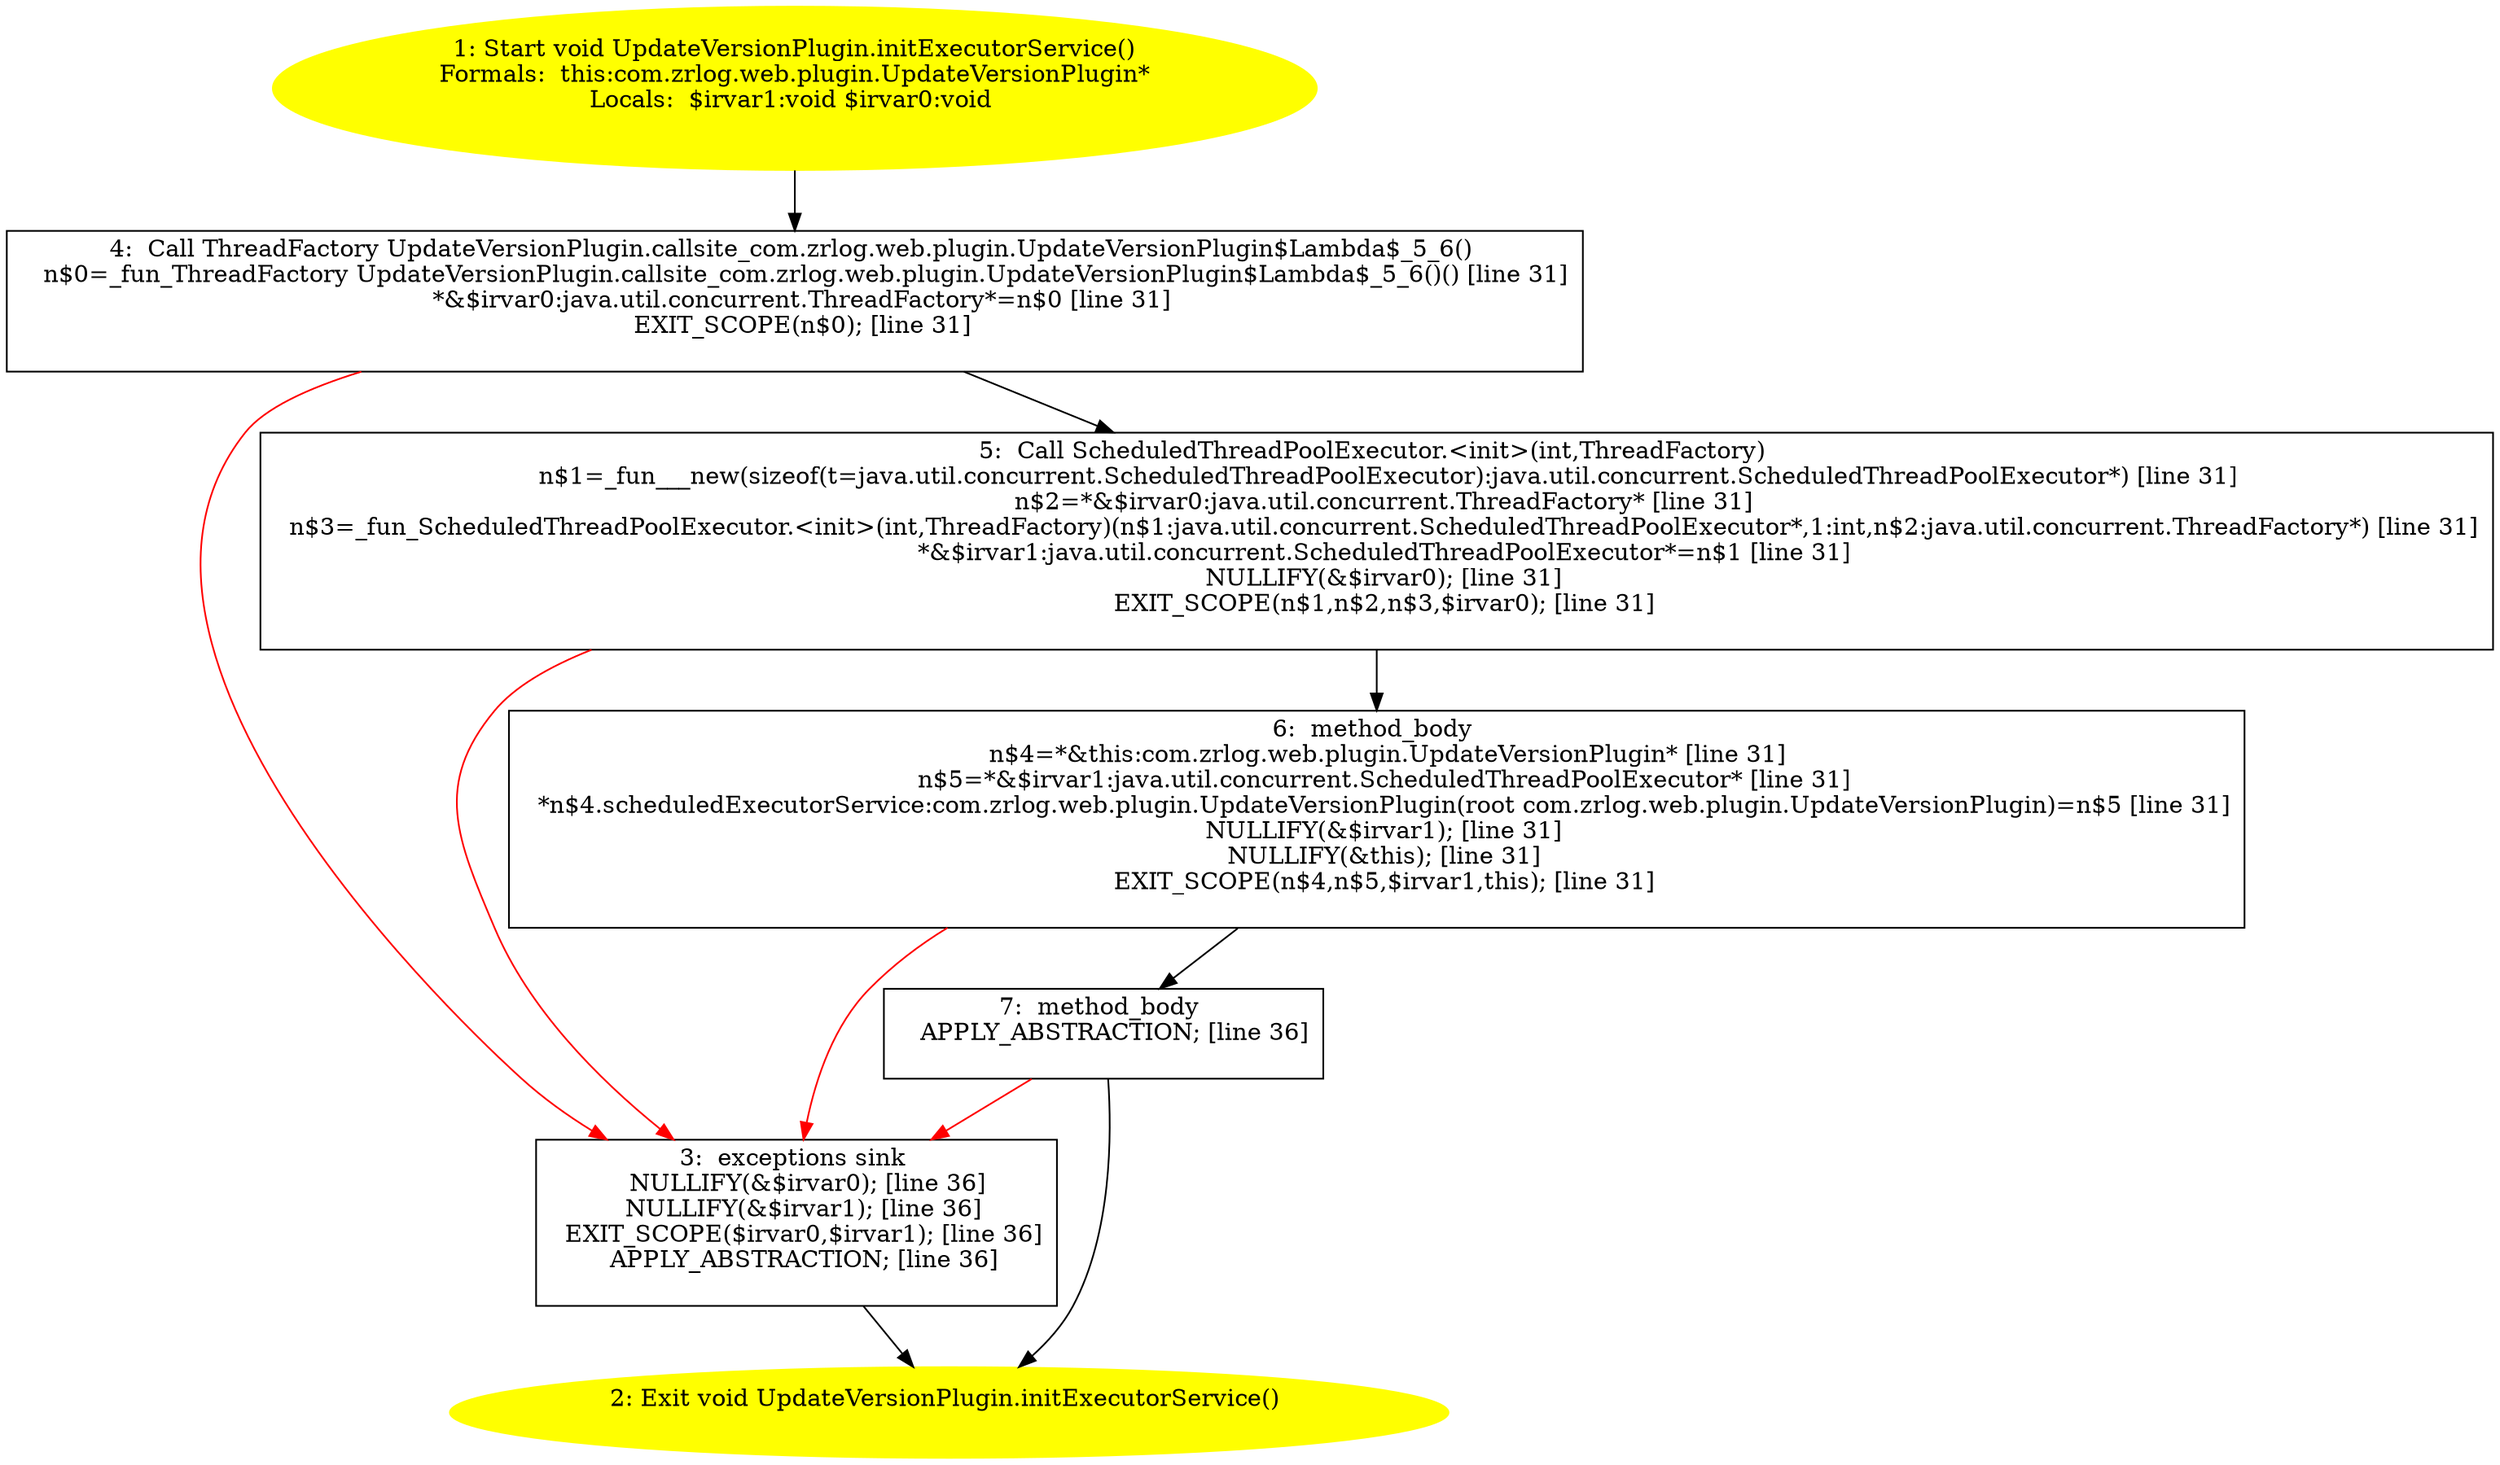 /* @generated */
digraph cfg {
"com.zrlog.web.plugin.UpdateVersionPlugin.initExecutorService():void.510b7229e1073035e1b432e3bf3fca51_1" [label="1: Start void UpdateVersionPlugin.initExecutorService()\nFormals:  this:com.zrlog.web.plugin.UpdateVersionPlugin*\nLocals:  $irvar1:void $irvar0:void \n  " color=yellow style=filled]
	

	 "com.zrlog.web.plugin.UpdateVersionPlugin.initExecutorService():void.510b7229e1073035e1b432e3bf3fca51_1" -> "com.zrlog.web.plugin.UpdateVersionPlugin.initExecutorService():void.510b7229e1073035e1b432e3bf3fca51_4" ;
"com.zrlog.web.plugin.UpdateVersionPlugin.initExecutorService():void.510b7229e1073035e1b432e3bf3fca51_2" [label="2: Exit void UpdateVersionPlugin.initExecutorService() \n  " color=yellow style=filled]
	

"com.zrlog.web.plugin.UpdateVersionPlugin.initExecutorService():void.510b7229e1073035e1b432e3bf3fca51_3" [label="3:  exceptions sink \n   NULLIFY(&$irvar0); [line 36]\n  NULLIFY(&$irvar1); [line 36]\n  EXIT_SCOPE($irvar0,$irvar1); [line 36]\n  APPLY_ABSTRACTION; [line 36]\n " shape="box"]
	

	 "com.zrlog.web.plugin.UpdateVersionPlugin.initExecutorService():void.510b7229e1073035e1b432e3bf3fca51_3" -> "com.zrlog.web.plugin.UpdateVersionPlugin.initExecutorService():void.510b7229e1073035e1b432e3bf3fca51_2" ;
"com.zrlog.web.plugin.UpdateVersionPlugin.initExecutorService():void.510b7229e1073035e1b432e3bf3fca51_4" [label="4:  Call ThreadFactory UpdateVersionPlugin.callsite_com.zrlog.web.plugin.UpdateVersionPlugin$Lambda$_5_6() \n   n$0=_fun_ThreadFactory UpdateVersionPlugin.callsite_com.zrlog.web.plugin.UpdateVersionPlugin$Lambda$_5_6()() [line 31]\n  *&$irvar0:java.util.concurrent.ThreadFactory*=n$0 [line 31]\n  EXIT_SCOPE(n$0); [line 31]\n " shape="box"]
	

	 "com.zrlog.web.plugin.UpdateVersionPlugin.initExecutorService():void.510b7229e1073035e1b432e3bf3fca51_4" -> "com.zrlog.web.plugin.UpdateVersionPlugin.initExecutorService():void.510b7229e1073035e1b432e3bf3fca51_5" ;
	 "com.zrlog.web.plugin.UpdateVersionPlugin.initExecutorService():void.510b7229e1073035e1b432e3bf3fca51_4" -> "com.zrlog.web.plugin.UpdateVersionPlugin.initExecutorService():void.510b7229e1073035e1b432e3bf3fca51_3" [color="red" ];
"com.zrlog.web.plugin.UpdateVersionPlugin.initExecutorService():void.510b7229e1073035e1b432e3bf3fca51_5" [label="5:  Call ScheduledThreadPoolExecutor.<init>(int,ThreadFactory) \n   n$1=_fun___new(sizeof(t=java.util.concurrent.ScheduledThreadPoolExecutor):java.util.concurrent.ScheduledThreadPoolExecutor*) [line 31]\n  n$2=*&$irvar0:java.util.concurrent.ThreadFactory* [line 31]\n  n$3=_fun_ScheduledThreadPoolExecutor.<init>(int,ThreadFactory)(n$1:java.util.concurrent.ScheduledThreadPoolExecutor*,1:int,n$2:java.util.concurrent.ThreadFactory*) [line 31]\n  *&$irvar1:java.util.concurrent.ScheduledThreadPoolExecutor*=n$1 [line 31]\n  NULLIFY(&$irvar0); [line 31]\n  EXIT_SCOPE(n$1,n$2,n$3,$irvar0); [line 31]\n " shape="box"]
	

	 "com.zrlog.web.plugin.UpdateVersionPlugin.initExecutorService():void.510b7229e1073035e1b432e3bf3fca51_5" -> "com.zrlog.web.plugin.UpdateVersionPlugin.initExecutorService():void.510b7229e1073035e1b432e3bf3fca51_6" ;
	 "com.zrlog.web.plugin.UpdateVersionPlugin.initExecutorService():void.510b7229e1073035e1b432e3bf3fca51_5" -> "com.zrlog.web.plugin.UpdateVersionPlugin.initExecutorService():void.510b7229e1073035e1b432e3bf3fca51_3" [color="red" ];
"com.zrlog.web.plugin.UpdateVersionPlugin.initExecutorService():void.510b7229e1073035e1b432e3bf3fca51_6" [label="6:  method_body \n   n$4=*&this:com.zrlog.web.plugin.UpdateVersionPlugin* [line 31]\n  n$5=*&$irvar1:java.util.concurrent.ScheduledThreadPoolExecutor* [line 31]\n  *n$4.scheduledExecutorService:com.zrlog.web.plugin.UpdateVersionPlugin(root com.zrlog.web.plugin.UpdateVersionPlugin)=n$5 [line 31]\n  NULLIFY(&$irvar1); [line 31]\n  NULLIFY(&this); [line 31]\n  EXIT_SCOPE(n$4,n$5,$irvar1,this); [line 31]\n " shape="box"]
	

	 "com.zrlog.web.plugin.UpdateVersionPlugin.initExecutorService():void.510b7229e1073035e1b432e3bf3fca51_6" -> "com.zrlog.web.plugin.UpdateVersionPlugin.initExecutorService():void.510b7229e1073035e1b432e3bf3fca51_7" ;
	 "com.zrlog.web.plugin.UpdateVersionPlugin.initExecutorService():void.510b7229e1073035e1b432e3bf3fca51_6" -> "com.zrlog.web.plugin.UpdateVersionPlugin.initExecutorService():void.510b7229e1073035e1b432e3bf3fca51_3" [color="red" ];
"com.zrlog.web.plugin.UpdateVersionPlugin.initExecutorService():void.510b7229e1073035e1b432e3bf3fca51_7" [label="7:  method_body \n   APPLY_ABSTRACTION; [line 36]\n " shape="box"]
	

	 "com.zrlog.web.plugin.UpdateVersionPlugin.initExecutorService():void.510b7229e1073035e1b432e3bf3fca51_7" -> "com.zrlog.web.plugin.UpdateVersionPlugin.initExecutorService():void.510b7229e1073035e1b432e3bf3fca51_2" ;
	 "com.zrlog.web.plugin.UpdateVersionPlugin.initExecutorService():void.510b7229e1073035e1b432e3bf3fca51_7" -> "com.zrlog.web.plugin.UpdateVersionPlugin.initExecutorService():void.510b7229e1073035e1b432e3bf3fca51_3" [color="red" ];
}
